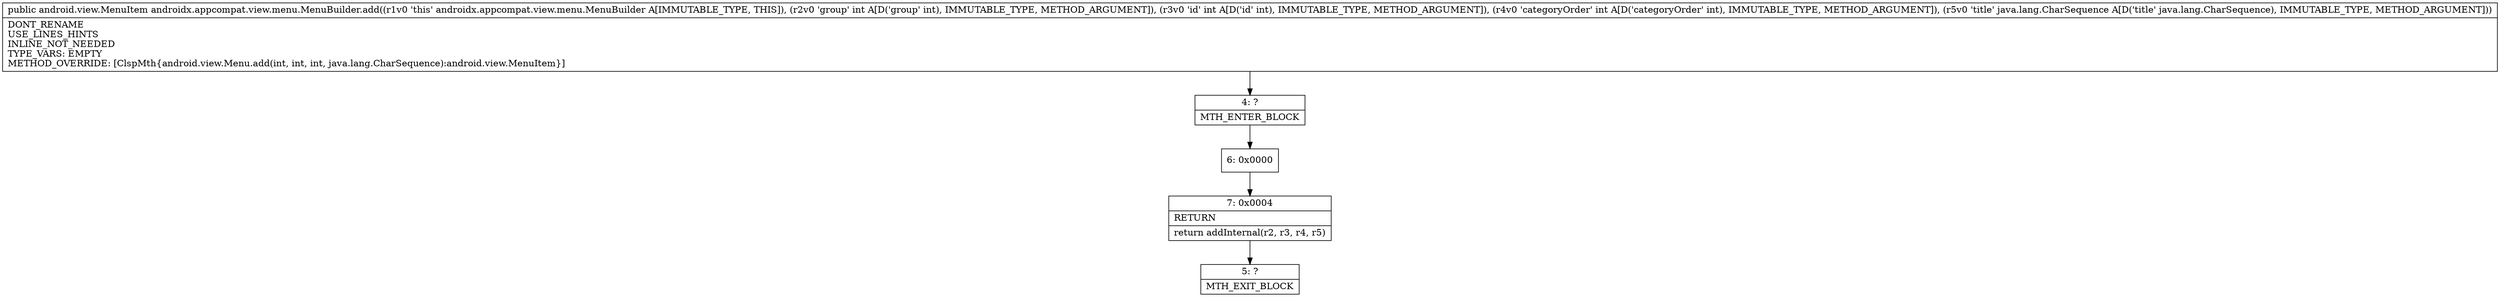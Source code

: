 digraph "CFG forandroidx.appcompat.view.menu.MenuBuilder.add(IIILjava\/lang\/CharSequence;)Landroid\/view\/MenuItem;" {
Node_4 [shape=record,label="{4\:\ ?|MTH_ENTER_BLOCK\l}"];
Node_6 [shape=record,label="{6\:\ 0x0000}"];
Node_7 [shape=record,label="{7\:\ 0x0004|RETURN\l|return addInternal(r2, r3, r4, r5)\l}"];
Node_5 [shape=record,label="{5\:\ ?|MTH_EXIT_BLOCK\l}"];
MethodNode[shape=record,label="{public android.view.MenuItem androidx.appcompat.view.menu.MenuBuilder.add((r1v0 'this' androidx.appcompat.view.menu.MenuBuilder A[IMMUTABLE_TYPE, THIS]), (r2v0 'group' int A[D('group' int), IMMUTABLE_TYPE, METHOD_ARGUMENT]), (r3v0 'id' int A[D('id' int), IMMUTABLE_TYPE, METHOD_ARGUMENT]), (r4v0 'categoryOrder' int A[D('categoryOrder' int), IMMUTABLE_TYPE, METHOD_ARGUMENT]), (r5v0 'title' java.lang.CharSequence A[D('title' java.lang.CharSequence), IMMUTABLE_TYPE, METHOD_ARGUMENT]))  | DONT_RENAME\lUSE_LINES_HINTS\lINLINE_NOT_NEEDED\lTYPE_VARS: EMPTY\lMETHOD_OVERRIDE: [ClspMth\{android.view.Menu.add(int, int, int, java.lang.CharSequence):android.view.MenuItem\}]\l}"];
MethodNode -> Node_4;Node_4 -> Node_6;
Node_6 -> Node_7;
Node_7 -> Node_5;
}

